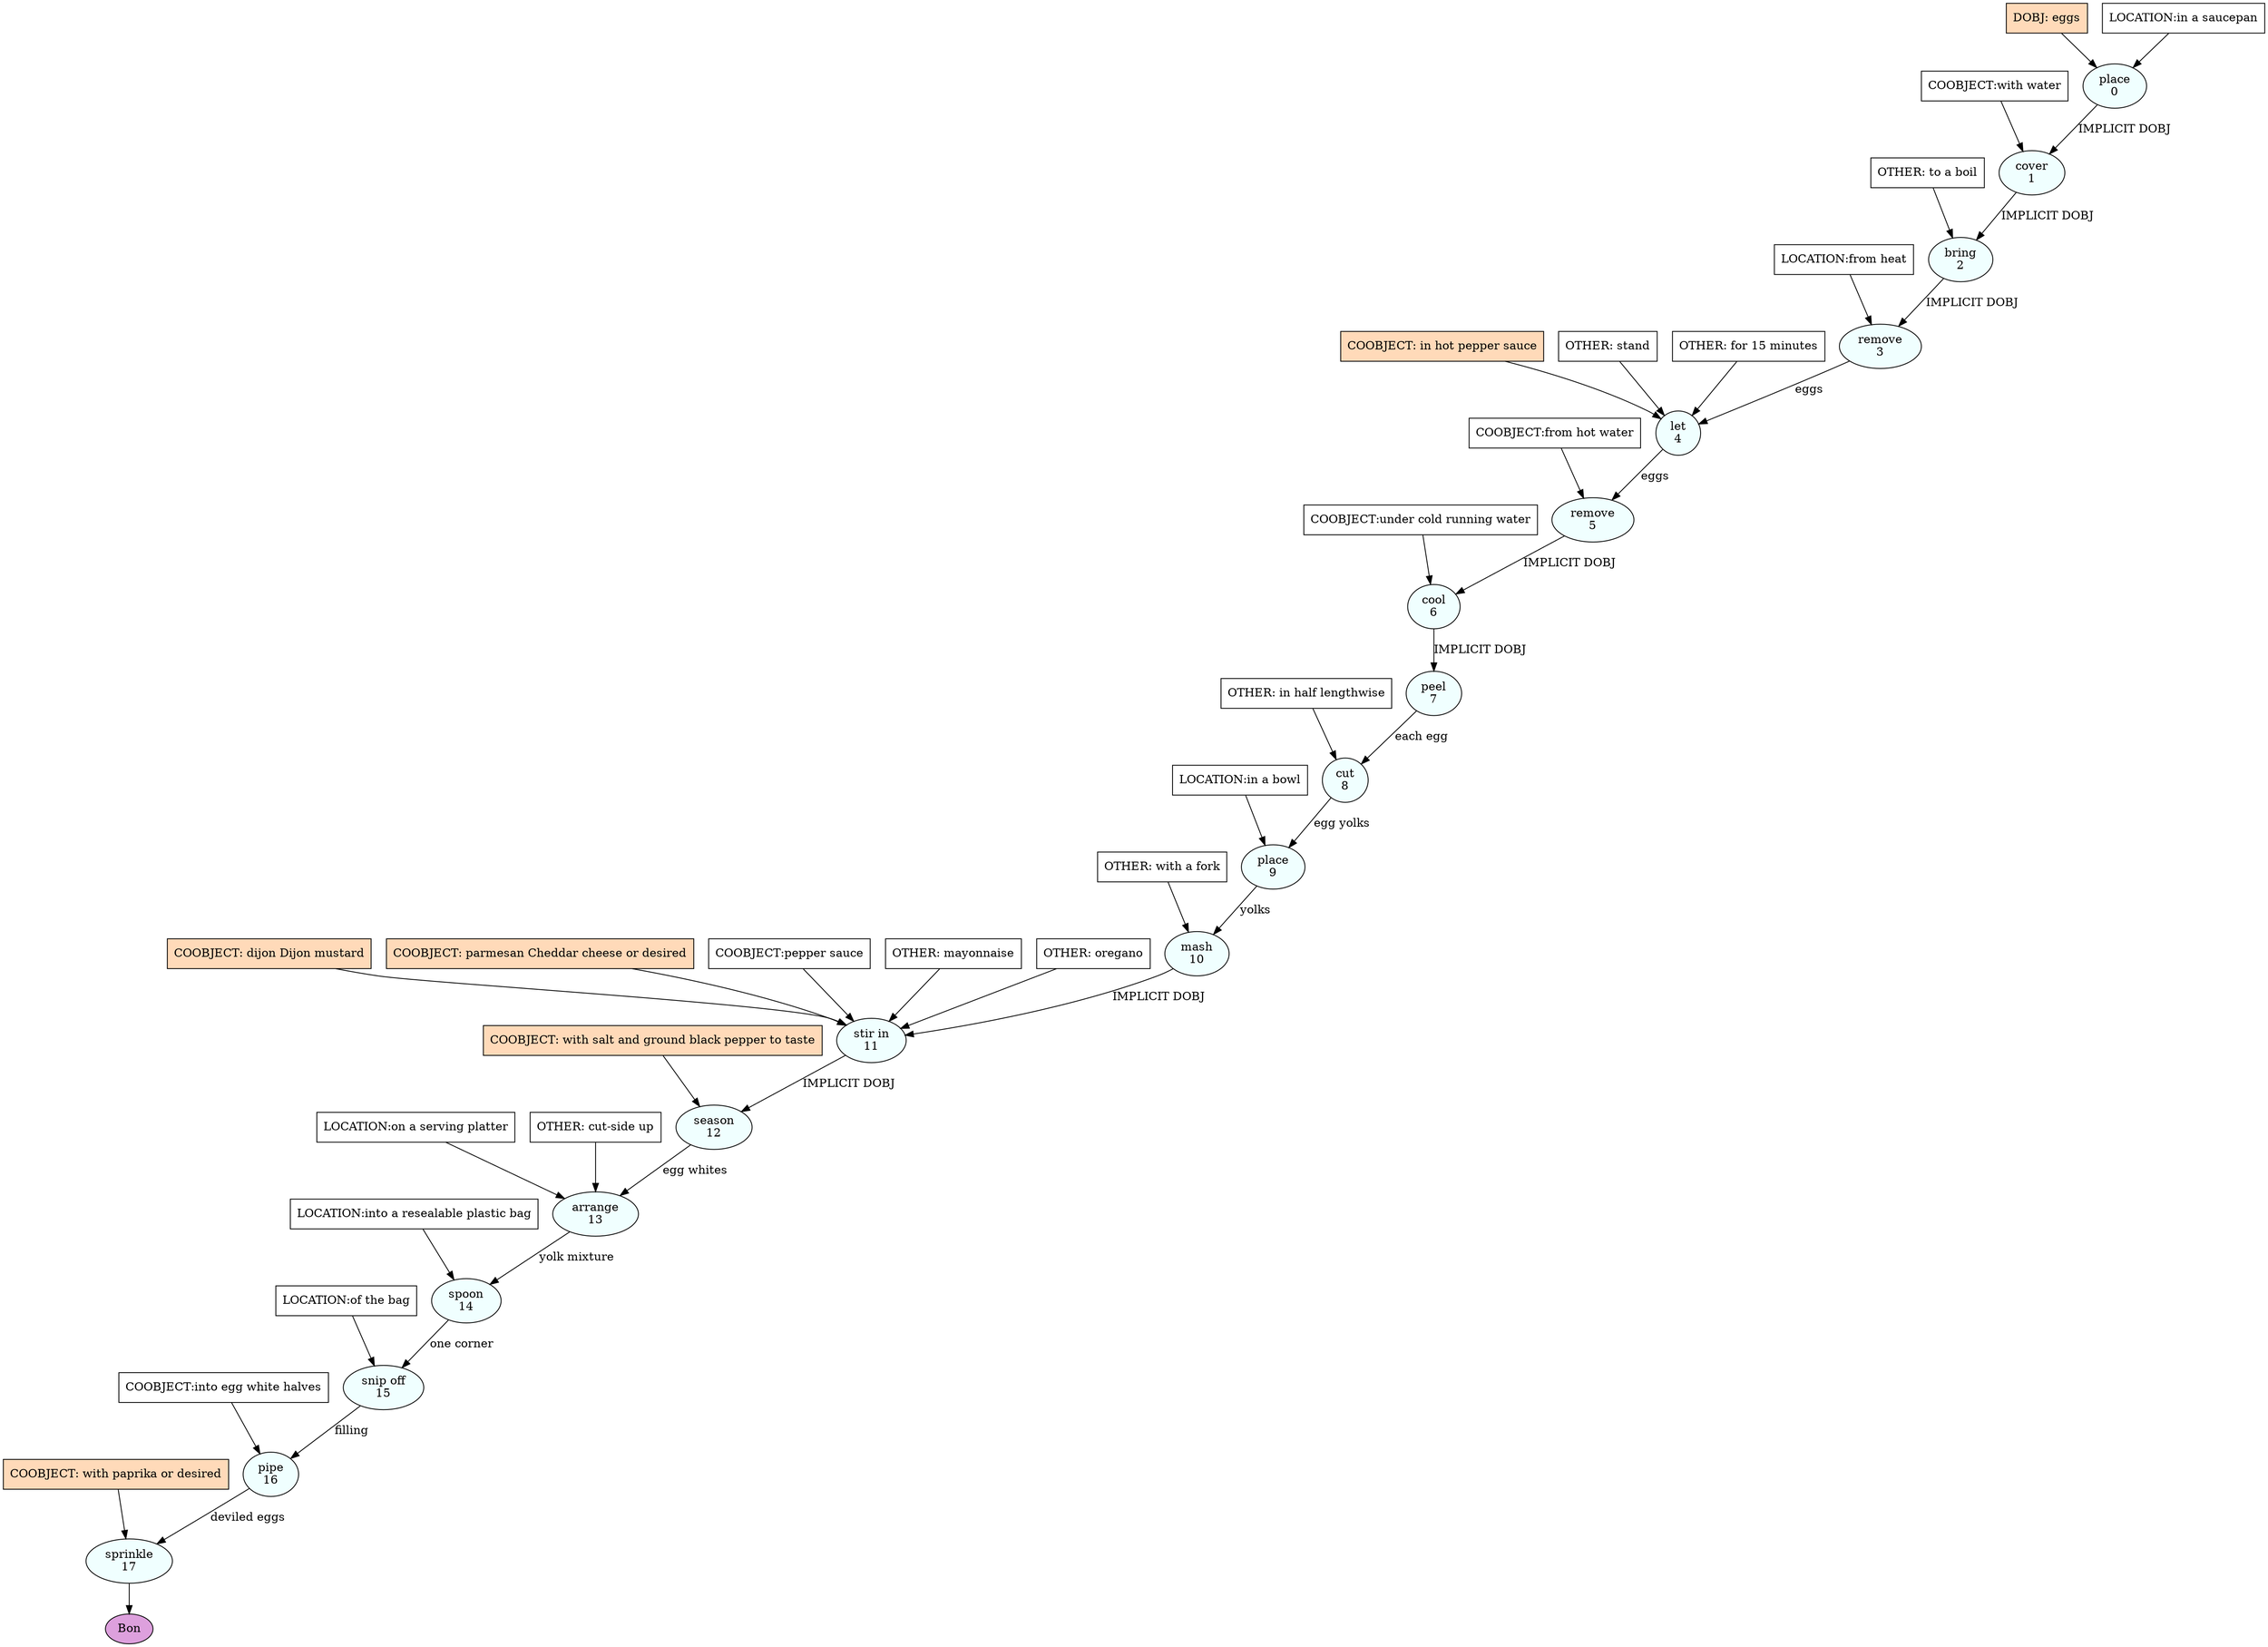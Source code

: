 digraph recipe {
E0[label="place
0", shape=oval, style=filled, fillcolor=azure]
E1[label="cover
1", shape=oval, style=filled, fillcolor=azure]
E2[label="bring
2", shape=oval, style=filled, fillcolor=azure]
E3[label="remove
3", shape=oval, style=filled, fillcolor=azure]
E4[label="let
4", shape=oval, style=filled, fillcolor=azure]
E5[label="remove
5", shape=oval, style=filled, fillcolor=azure]
E6[label="cool
6", shape=oval, style=filled, fillcolor=azure]
E7[label="peel
7", shape=oval, style=filled, fillcolor=azure]
E8[label="cut
8", shape=oval, style=filled, fillcolor=azure]
E9[label="place
9", shape=oval, style=filled, fillcolor=azure]
E10[label="mash
10", shape=oval, style=filled, fillcolor=azure]
E11[label="stir in
11", shape=oval, style=filled, fillcolor=azure]
E12[label="season
12", shape=oval, style=filled, fillcolor=azure]
E13[label="arrange
13", shape=oval, style=filled, fillcolor=azure]
E14[label="spoon
14", shape=oval, style=filled, fillcolor=azure]
E15[label="snip off
15", shape=oval, style=filled, fillcolor=azure]
E16[label="pipe
16", shape=oval, style=filled, fillcolor=azure]
E17[label="sprinkle
17", shape=oval, style=filled, fillcolor=azure]
D0[label="DOBJ: eggs", shape=box, style=filled, fillcolor=peachpuff]
D0 -> E0
P0_0[label="LOCATION:in a saucepan", shape=box, style=filled, fillcolor=white]
P0_0 -> E0
E0 -> E1 [label="IMPLICIT DOBJ"]
P1_0_0[label="COOBJECT:with water", shape=box, style=filled, fillcolor=white]
P1_0_0 -> E1
E1 -> E2 [label="IMPLICIT DOBJ"]
O2_0_0[label="OTHER: to a boil", shape=box, style=filled, fillcolor=white]
O2_0_0 -> E2
E2 -> E3 [label="IMPLICIT DOBJ"]
P3_0_0[label="LOCATION:from heat", shape=box, style=filled, fillcolor=white]
P3_0_0 -> E3
E3 -> E4 [label="eggs"]
P4_0_ing[label="COOBJECT: in hot pepper sauce", shape=box, style=filled, fillcolor=peachpuff]
P4_0_ing -> E4
O4_0_0[label="OTHER: stand", shape=box, style=filled, fillcolor=white]
O4_0_0 -> E4
O4_1_0[label="OTHER: for 15 minutes", shape=box, style=filled, fillcolor=white]
O4_1_0 -> E4
E4 -> E5 [label="eggs"]
P5_0_0[label="COOBJECT:from hot water", shape=box, style=filled, fillcolor=white]
P5_0_0 -> E5
E5 -> E6 [label="IMPLICIT DOBJ"]
P6_0_0[label="COOBJECT:under cold running water", shape=box, style=filled, fillcolor=white]
P6_0_0 -> E6
E6 -> E7 [label="IMPLICIT DOBJ"]
E7 -> E8 [label="each egg"]
O8_0_0[label="OTHER: in half lengthwise", shape=box, style=filled, fillcolor=white]
O8_0_0 -> E8
E8 -> E9 [label="egg yolks"]
P9_0_0[label="LOCATION:in a bowl", shape=box, style=filled, fillcolor=white]
P9_0_0 -> E9
E9 -> E10 [label="yolks"]
O10_0_0[label="OTHER: with a fork", shape=box, style=filled, fillcolor=white]
O10_0_0 -> E10
E10 -> E11 [label="IMPLICIT DOBJ"]
P11_0_ing[label="COOBJECT: dijon Dijon mustard", shape=box, style=filled, fillcolor=peachpuff]
P11_0_ing -> E11
P11_1_ing[label="COOBJECT: parmesan Cheddar cheese or desired", shape=box, style=filled, fillcolor=peachpuff]
P11_1_ing -> E11
P11_2_0[label="COOBJECT:pepper sauce", shape=box, style=filled, fillcolor=white]
P11_2_0 -> E11
O11_0_0[label="OTHER: mayonnaise", shape=box, style=filled, fillcolor=white]
O11_0_0 -> E11
O11_1_0[label="OTHER: oregano", shape=box, style=filled, fillcolor=white]
O11_1_0 -> E11
E11 -> E12 [label="IMPLICIT DOBJ"]
P12_0_ing[label="COOBJECT: with salt and ground black pepper to taste", shape=box, style=filled, fillcolor=peachpuff]
P12_0_ing -> E12
E12 -> E13 [label="egg whites"]
P13_0_0[label="LOCATION:on a serving platter", shape=box, style=filled, fillcolor=white]
P13_0_0 -> E13
O13_0_0[label="OTHER: cut-side up", shape=box, style=filled, fillcolor=white]
O13_0_0 -> E13
E13 -> E14 [label="yolk mixture"]
P14_0_0[label="LOCATION:into a resealable plastic bag", shape=box, style=filled, fillcolor=white]
P14_0_0 -> E14
E14 -> E15 [label="one corner"]
P15_0_0[label="LOCATION:of the bag", shape=box, style=filled, fillcolor=white]
P15_0_0 -> E15
E15 -> E16 [label="filling"]
P16_0_0[label="COOBJECT:into egg white halves", shape=box, style=filled, fillcolor=white]
P16_0_0 -> E16
E16 -> E17 [label="deviled eggs"]
P17_0_ing[label="COOBJECT: with paprika or desired", shape=box, style=filled, fillcolor=peachpuff]
P17_0_ing -> E17
EOR[label="Bon", shape=oval, style=filled, fillcolor=plum]
E17 -> EOR
}
